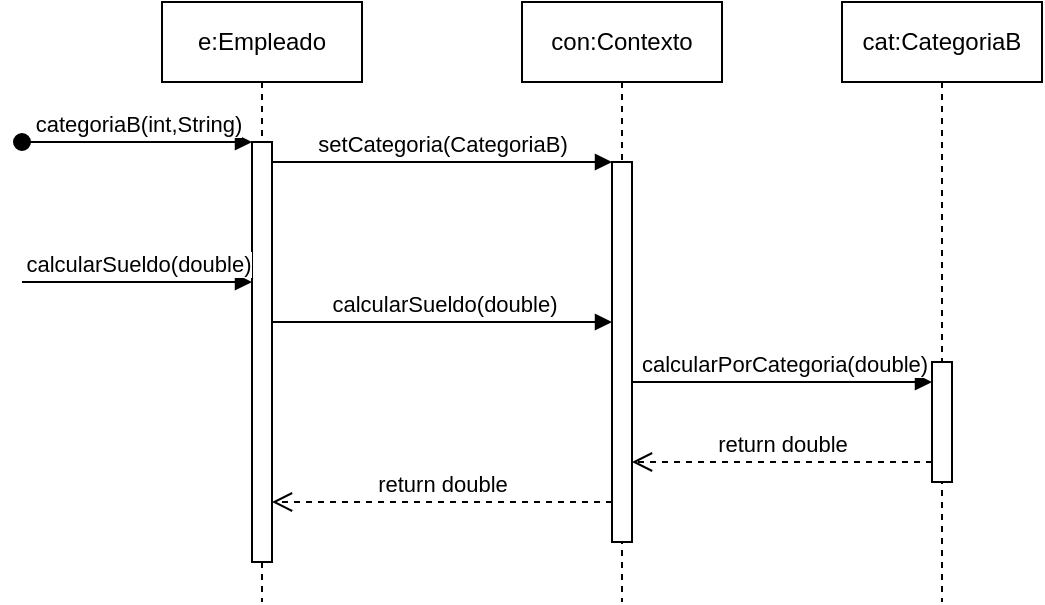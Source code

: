 <mxfile version="24.3.1" type="device">
  <diagram name="Page-1" id="2YBvvXClWsGukQMizWep">
    <mxGraphModel dx="1075" dy="435" grid="1" gridSize="10" guides="1" tooltips="1" connect="1" arrows="1" fold="1" page="1" pageScale="1" pageWidth="850" pageHeight="1100" math="0" shadow="0">
      <root>
        <mxCell id="0" />
        <mxCell id="1" parent="0" />
        <mxCell id="aM9ryv3xv72pqoxQDRHE-1" value="e:Empleado" style="shape=umlLifeline;perimeter=lifelinePerimeter;whiteSpace=wrap;html=1;container=0;dropTarget=0;collapsible=0;recursiveResize=0;outlineConnect=0;portConstraint=eastwest;newEdgeStyle={&quot;edgeStyle&quot;:&quot;elbowEdgeStyle&quot;,&quot;elbow&quot;:&quot;vertical&quot;,&quot;curved&quot;:0,&quot;rounded&quot;:0};" parent="1" vertex="1">
          <mxGeometry x="80" y="40" width="100" height="300" as="geometry" />
        </mxCell>
        <mxCell id="aM9ryv3xv72pqoxQDRHE-2" value="" style="html=1;points=[];perimeter=orthogonalPerimeter;outlineConnect=0;targetShapes=umlLifeline;portConstraint=eastwest;newEdgeStyle={&quot;edgeStyle&quot;:&quot;elbowEdgeStyle&quot;,&quot;elbow&quot;:&quot;vertical&quot;,&quot;curved&quot;:0,&quot;rounded&quot;:0};" parent="aM9ryv3xv72pqoxQDRHE-1" vertex="1">
          <mxGeometry x="45" y="70" width="10" height="210" as="geometry" />
        </mxCell>
        <mxCell id="aM9ryv3xv72pqoxQDRHE-3" value="categoriaB(int,String)" style="html=1;verticalAlign=bottom;startArrow=oval;endArrow=block;startSize=8;edgeStyle=elbowEdgeStyle;elbow=vertical;curved=0;rounded=0;" parent="aM9ryv3xv72pqoxQDRHE-1" target="aM9ryv3xv72pqoxQDRHE-2" edge="1">
          <mxGeometry relative="1" as="geometry">
            <mxPoint x="-70" y="70" as="sourcePoint" />
          </mxGeometry>
        </mxCell>
        <mxCell id="aM9ryv3xv72pqoxQDRHE-5" value="con:Contexto" style="shape=umlLifeline;perimeter=lifelinePerimeter;whiteSpace=wrap;html=1;container=0;dropTarget=0;collapsible=0;recursiveResize=0;outlineConnect=0;portConstraint=eastwest;newEdgeStyle={&quot;edgeStyle&quot;:&quot;elbowEdgeStyle&quot;,&quot;elbow&quot;:&quot;vertical&quot;,&quot;curved&quot;:0,&quot;rounded&quot;:0};" parent="1" vertex="1">
          <mxGeometry x="260" y="40" width="100" height="300" as="geometry" />
        </mxCell>
        <mxCell id="aM9ryv3xv72pqoxQDRHE-6" value="" style="html=1;points=[];perimeter=orthogonalPerimeter;outlineConnect=0;targetShapes=umlLifeline;portConstraint=eastwest;newEdgeStyle={&quot;edgeStyle&quot;:&quot;elbowEdgeStyle&quot;,&quot;elbow&quot;:&quot;vertical&quot;,&quot;curved&quot;:0,&quot;rounded&quot;:0};" parent="aM9ryv3xv72pqoxQDRHE-5" vertex="1">
          <mxGeometry x="45" y="80" width="10" height="190" as="geometry" />
        </mxCell>
        <mxCell id="aM9ryv3xv72pqoxQDRHE-7" value="setCategoria(CategoriaB)" style="html=1;verticalAlign=bottom;endArrow=block;edgeStyle=elbowEdgeStyle;elbow=vertical;curved=0;rounded=0;" parent="1" source="aM9ryv3xv72pqoxQDRHE-2" target="aM9ryv3xv72pqoxQDRHE-6" edge="1">
          <mxGeometry relative="1" as="geometry">
            <mxPoint x="235" y="130" as="sourcePoint" />
            <Array as="points">
              <mxPoint x="220" y="120" />
            </Array>
          </mxGeometry>
        </mxCell>
        <mxCell id="mGhnYwJlLUuEYF8b03sC-2" value="calcularSueldo(double)" style="html=1;verticalAlign=bottom;endArrow=block;curved=0;rounded=0;" edge="1" parent="1" target="aM9ryv3xv72pqoxQDRHE-2">
          <mxGeometry x="0.009" width="80" relative="1" as="geometry">
            <mxPoint x="10" y="180" as="sourcePoint" />
            <mxPoint x="110" y="180" as="targetPoint" />
            <mxPoint as="offset" />
          </mxGeometry>
        </mxCell>
        <mxCell id="mGhnYwJlLUuEYF8b03sC-3" value="calcularSueldo(double)" style="html=1;verticalAlign=bottom;endArrow=block;curved=0;rounded=0;" edge="1" parent="1">
          <mxGeometry x="0.01" width="80" relative="1" as="geometry">
            <mxPoint x="135" y="200" as="sourcePoint" />
            <mxPoint x="305" y="200" as="targetPoint" />
            <mxPoint as="offset" />
          </mxGeometry>
        </mxCell>
        <mxCell id="mGhnYwJlLUuEYF8b03sC-4" value="cat:CategoriaB" style="shape=umlLifeline;perimeter=lifelinePerimeter;whiteSpace=wrap;html=1;container=1;dropTarget=0;collapsible=0;recursiveResize=0;outlineConnect=0;portConstraint=eastwest;newEdgeStyle={&quot;curved&quot;:0,&quot;rounded&quot;:0};" vertex="1" parent="1">
          <mxGeometry x="420" y="40" width="100" height="300" as="geometry" />
        </mxCell>
        <mxCell id="mGhnYwJlLUuEYF8b03sC-5" value="" style="html=1;points=[[0,0,0,0,5],[0,1,0,0,-5],[1,0,0,0,5],[1,1,0,0,-5]];perimeter=orthogonalPerimeter;outlineConnect=0;targetShapes=umlLifeline;portConstraint=eastwest;newEdgeStyle={&quot;curved&quot;:0,&quot;rounded&quot;:0};" vertex="1" parent="mGhnYwJlLUuEYF8b03sC-4">
          <mxGeometry x="45" y="180" width="10" height="60" as="geometry" />
        </mxCell>
        <mxCell id="mGhnYwJlLUuEYF8b03sC-7" value="calcularPorCategoria(double)" style="html=1;verticalAlign=bottom;endArrow=block;curved=0;rounded=0;" edge="1" parent="1">
          <mxGeometry x="0.011" width="80" relative="1" as="geometry">
            <mxPoint x="315" y="230" as="sourcePoint" />
            <mxPoint x="465" y="230" as="targetPoint" />
            <mxPoint as="offset" />
          </mxGeometry>
        </mxCell>
        <mxCell id="mGhnYwJlLUuEYF8b03sC-8" value="return double" style="html=1;verticalAlign=bottom;endArrow=open;dashed=1;endSize=8;curved=0;rounded=0;" edge="1" parent="1">
          <mxGeometry relative="1" as="geometry">
            <mxPoint x="465" y="270" as="sourcePoint" />
            <mxPoint x="315" y="270" as="targetPoint" />
            <mxPoint as="offset" />
          </mxGeometry>
        </mxCell>
        <mxCell id="mGhnYwJlLUuEYF8b03sC-9" value="return double" style="html=1;verticalAlign=bottom;endArrow=open;dashed=1;endSize=8;curved=0;rounded=0;" edge="1" parent="1">
          <mxGeometry relative="1" as="geometry">
            <mxPoint x="305" y="290" as="sourcePoint" />
            <mxPoint x="135" y="290" as="targetPoint" />
            <mxPoint as="offset" />
          </mxGeometry>
        </mxCell>
      </root>
    </mxGraphModel>
  </diagram>
</mxfile>
